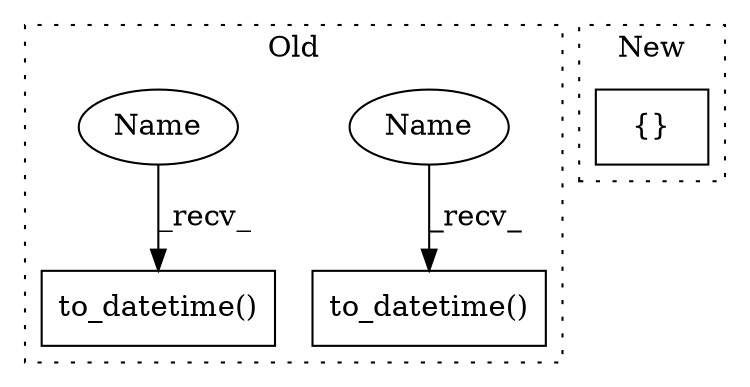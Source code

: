 digraph G {
subgraph cluster0 {
1 [label="to_datetime()" a="75" s="1513,1570" l="15,1" shape="box"];
3 [label="to_datetime()" a="75" s="1324,1381" l="15,1" shape="box"];
4 [label="Name" a="87" s="1324" l="2" shape="ellipse"];
5 [label="Name" a="87" s="1513" l="2" shape="ellipse"];
label = "Old";
style="dotted";
}
subgraph cluster1 {
2 [label="{}" a="95" s="933,1017" l="10,7" shape="box"];
label = "New";
style="dotted";
}
4 -> 3 [label="_recv_"];
5 -> 1 [label="_recv_"];
}